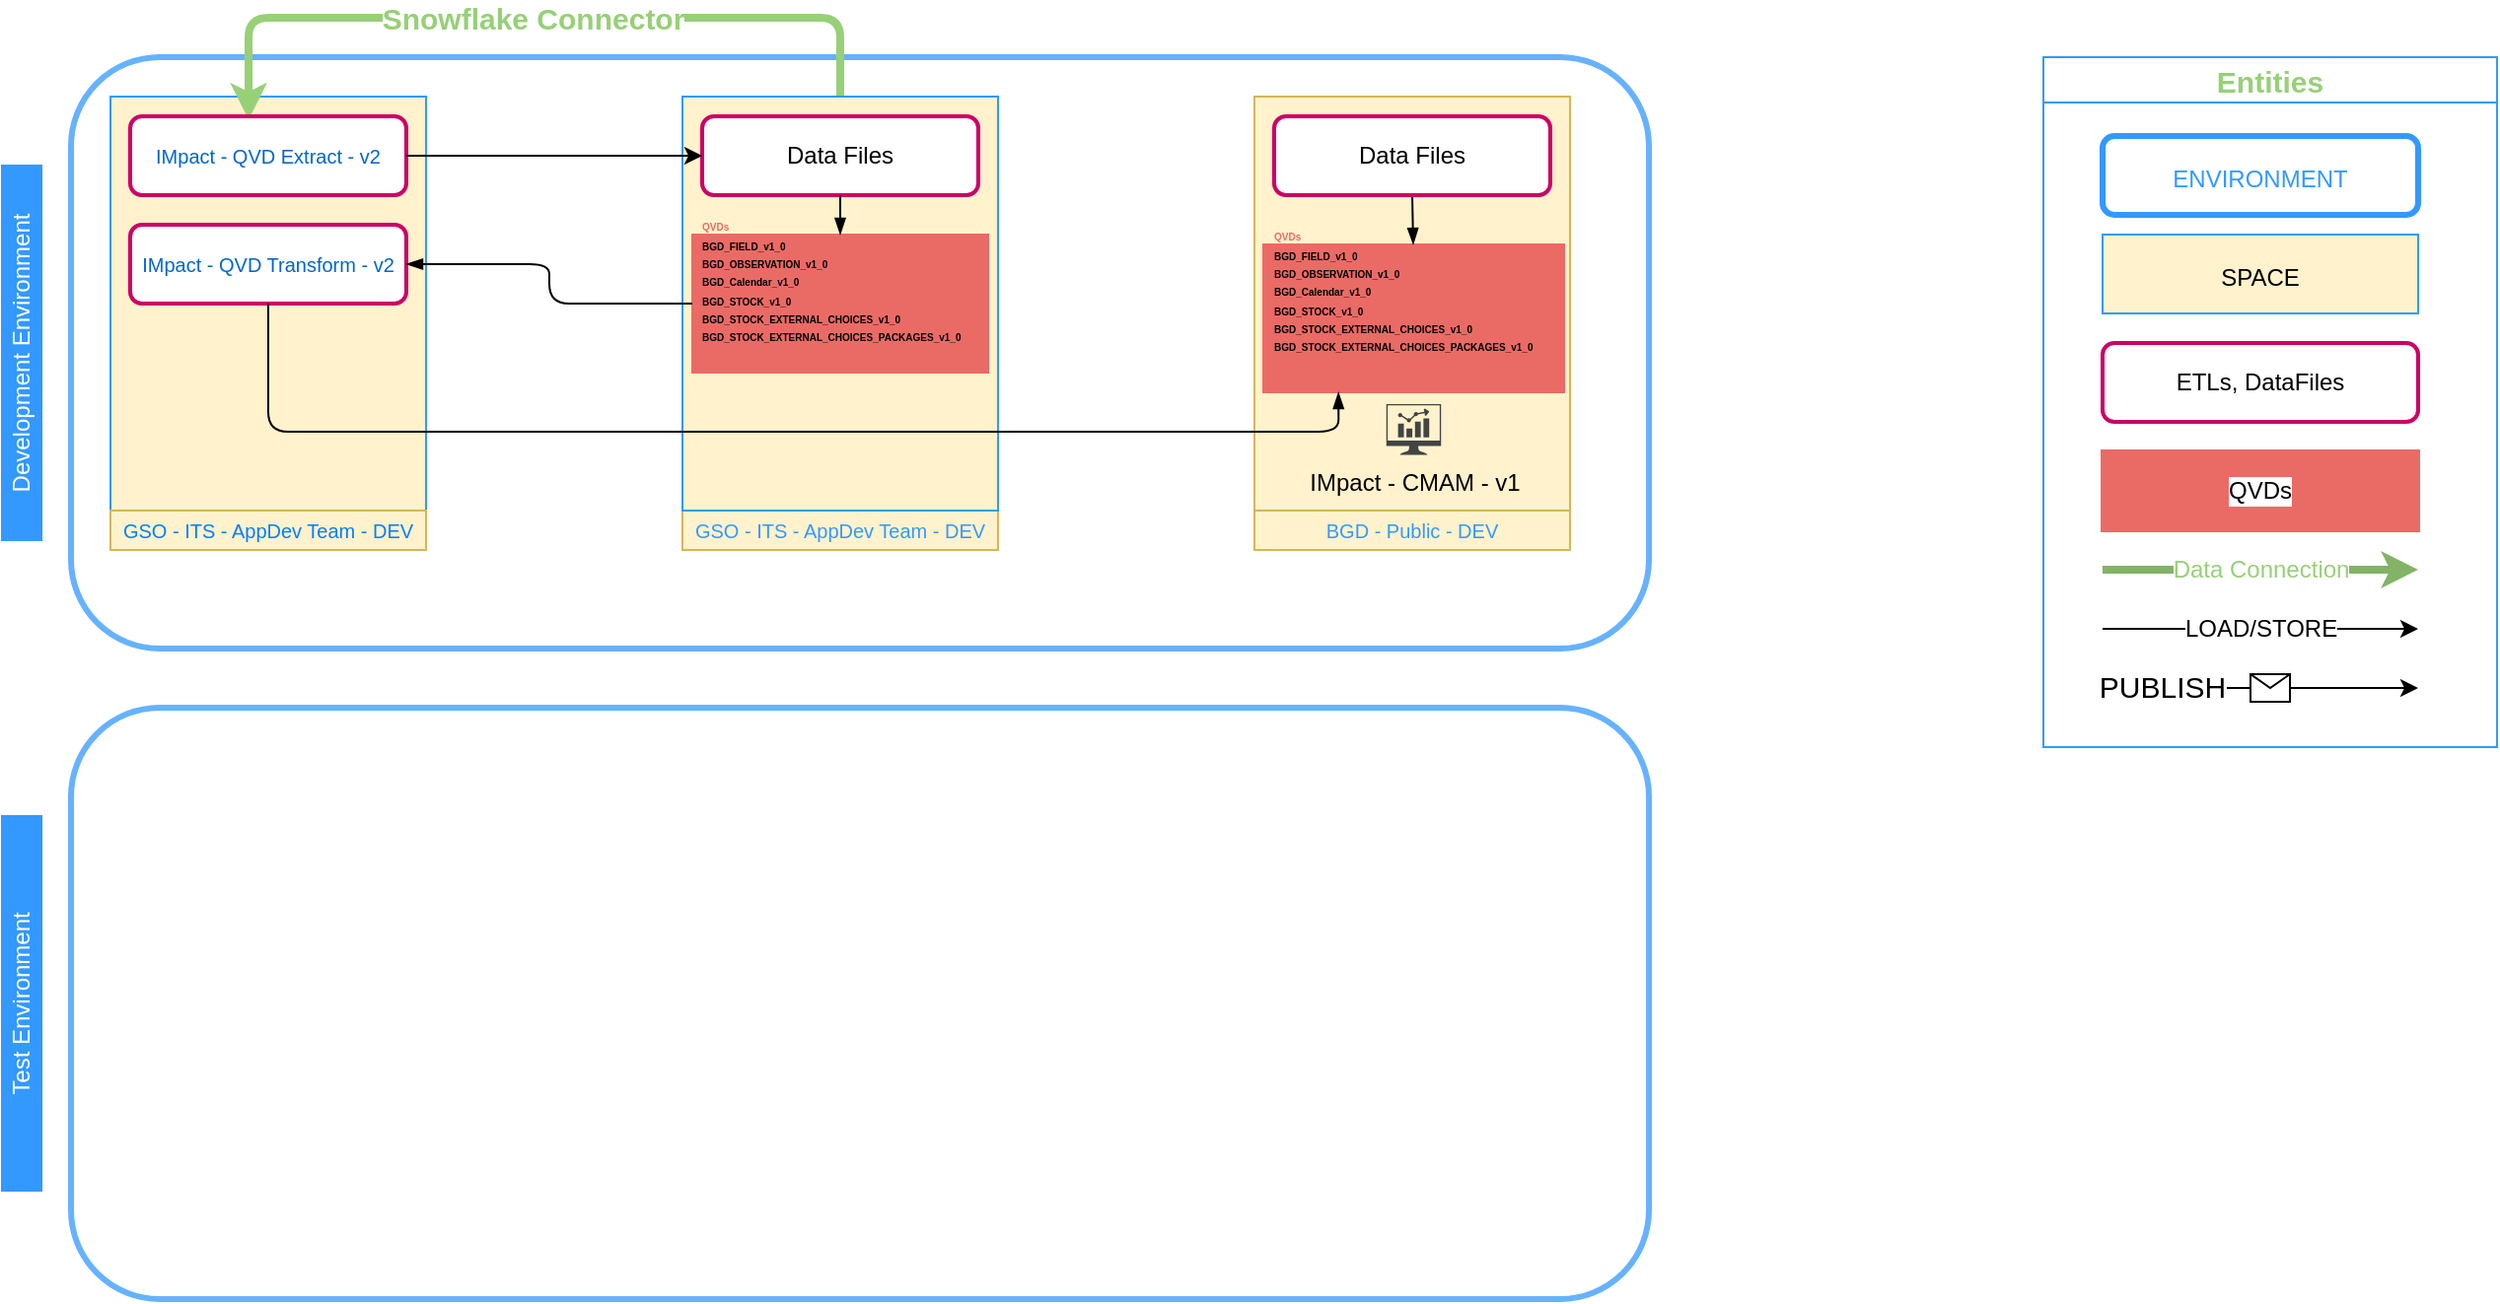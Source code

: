 <mxfile version="14.5.7" type="github">
  <diagram id="vaa92pbLD174g5OhY9mO" name="Page-1">
    <mxGraphModel dx="920" dy="552" grid="1" gridSize="10" guides="1" tooltips="1" connect="1" arrows="1" fold="1" page="1" pageScale="1" pageWidth="3300" pageHeight="4681" math="0" shadow="0">
      <root>
        <mxCell id="0" />
        <mxCell id="1" parent="0" />
        <mxCell id="cIO9dwuHijUFWXJYowMV-1" value="" style="rounded=1;whiteSpace=wrap;html=1;strokeWidth=3;fillColor=#FFFFFF;fontColor=#CC0066;strokeColor=#66B2FF;labelBackgroundColor=#ffffff;" parent="1" vertex="1">
          <mxGeometry x="100" y="40" width="800" height="300" as="geometry" />
        </mxCell>
        <mxCell id="cIO9dwuHijUFWXJYowMV-3" value="&lt;font color=&quot;#ffffff&quot;&gt;Development Environment&lt;/font&gt;" style="text;html=1;align=center;verticalAlign=middle;whiteSpace=wrap;rounded=0;direction=west;rotation=-90;strokeWidth=1;strokeColor=#3399FF;fillColor=#3399FF;" parent="1" vertex="1">
          <mxGeometry x="-20" y="180" width="190" height="20" as="geometry" />
        </mxCell>
        <mxCell id="cIO9dwuHijUFWXJYowMV-9" value="" style="group" parent="1" vertex="1" connectable="0">
          <mxGeometry x="110" y="60" width="180" height="210" as="geometry" />
        </mxCell>
        <mxCell id="cIO9dwuHijUFWXJYowMV-7" value="" style="rounded=0;whiteSpace=wrap;html=1;strokeWidth=1;fillColor=#fff2cc;strokeColor=#3399FF;" parent="cIO9dwuHijUFWXJYowMV-9" vertex="1">
          <mxGeometry x="10" width="160" height="210" as="geometry" />
        </mxCell>
        <mxCell id="cIO9dwuHijUFWXJYowMV-10" value="" style="rounded=1;whiteSpace=wrap;html=1;fillColor=#FFFFFF;strokeColor=#CC0066;strokeWidth=2;labelBackgroundColor=#ffffff;" parent="1" vertex="1">
          <mxGeometry x="130" y="125" width="140" height="40" as="geometry" />
        </mxCell>
        <mxCell id="cIO9dwuHijUFWXJYowMV-11" value="&lt;font color=&quot;#0066cc&quot; style=&quot;font-size: 10px&quot;&gt;IMpact - QVD Transform - v2&lt;br&gt;&lt;/font&gt;" style="text;html=1;strokeColor=none;fillColor=none;align=center;verticalAlign=middle;whiteSpace=wrap;rounded=0;direction=west;rotation=0;" parent="1" vertex="1">
          <mxGeometry x="105" y="135" width="190" height="20" as="geometry" />
        </mxCell>
        <mxCell id="cIO9dwuHijUFWXJYowMV-16" value="&lt;font color=&quot;#3399ff&quot;&gt;&lt;span style=&quot;font-size: 10px&quot;&gt;GSO - ITS - AppDev Team - DEV&lt;/span&gt;&lt;/font&gt;" style="text;html=1;strokeColor=#d6b656;align=center;verticalAlign=middle;whiteSpace=wrap;rounded=0;fillColor=#fff2cc;" parent="1" vertex="1">
          <mxGeometry x="410" y="270" width="160" height="20" as="geometry" />
        </mxCell>
        <mxCell id="cIO9dwuHijUFWXJYowMV-25" value="" style="endArrow=classic;html=1;exitX=0.5;exitY=0;exitDx=0;exitDy=0;entryX=0.438;entryY=0.056;entryDx=0;entryDy=0;entryPerimeter=0;strokeColor=#97D077;strokeWidth=4;" parent="1" source="cIO9dwuHijUFWXJYowMV-22" target="cIO9dwuHijUFWXJYowMV-7" edge="1">
          <mxGeometry relative="1" as="geometry">
            <mxPoint x="410" y="-10" as="sourcePoint" />
            <mxPoint x="200" y="20" as="targetPoint" />
            <Array as="points">
              <mxPoint x="490" y="20" />
              <mxPoint x="190" y="20" />
            </Array>
          </mxGeometry>
        </mxCell>
        <mxCell id="cIO9dwuHijUFWXJYowMV-26" value="Snowflake Connector" style="edgeLabel;resizable=0;html=1;align=center;verticalAlign=middle;fontColor=#97D077;fontSize=15;fontStyle=1" parent="cIO9dwuHijUFWXJYowMV-25" connectable="0" vertex="1">
          <mxGeometry relative="1" as="geometry" />
        </mxCell>
        <mxCell id="cIO9dwuHijUFWXJYowMV-8" value="&lt;font style=&quot;font-size: 10px&quot; color=&quot;#007fff&quot;&gt;GSO - ITS - AppDev Team - DEV&lt;/font&gt;" style="text;html=1;strokeColor=#d6b656;fillColor=#fff2cc;align=center;verticalAlign=middle;whiteSpace=wrap;rounded=0;" parent="1" vertex="1">
          <mxGeometry x="120" y="270" width="160" height="20" as="geometry" />
        </mxCell>
        <mxCell id="cIO9dwuHijUFWXJYowMV-2" value="" style="rounded=1;whiteSpace=wrap;html=1;fillColor=#FFFFFF;strokeColor=#CC0066;strokeWidth=2;labelBackgroundColor=#ffffff;" parent="1" vertex="1">
          <mxGeometry x="130" y="70" width="140" height="40" as="geometry" />
        </mxCell>
        <mxCell id="cIO9dwuHijUFWXJYowMV-4" value="&lt;font color=&quot;#0066cc&quot; style=&quot;font-size: 10px&quot;&gt;IMpact - QVD Extract - v2&lt;br&gt;&lt;/font&gt;" style="text;html=1;strokeColor=none;fillColor=none;align=center;verticalAlign=middle;whiteSpace=wrap;rounded=0;direction=west;rotation=0;" parent="1" vertex="1">
          <mxGeometry x="105" y="80" width="190" height="20" as="geometry" />
        </mxCell>
        <mxCell id="cIO9dwuHijUFWXJYowMV-41" value="&lt;font color=&quot;#3399ff&quot; style=&quot;font-size: 12px&quot;&gt;ENVIRONMENT&lt;/font&gt;" style="rounded=1;whiteSpace=wrap;html=1;strokeColor=#3399FF;strokeWidth=3;fillColor=#ffffff;fontSize=15;fontColor=#97D077;" parent="1" vertex="1">
          <mxGeometry x="1130" y="80" width="160" height="40" as="geometry" />
        </mxCell>
        <mxCell id="cIO9dwuHijUFWXJYowMV-42" value="&lt;font style=&quot;font-size: 12px&quot;&gt;SPACE&lt;/font&gt;" style="rounded=0;whiteSpace=wrap;html=1;strokeWidth=1;fillColor=#fff2cc;fontSize=15;strokeColor=#3399FF;" parent="1" vertex="1">
          <mxGeometry x="1130" y="130" width="160" height="40" as="geometry" />
        </mxCell>
        <mxCell id="cIO9dwuHijUFWXJYowMV-43" value="ETLs, DataFiles" style="rounded=1;whiteSpace=wrap;html=1;fillColor=#FFFFFF;strokeColor=#CC0066;strokeWidth=2;labelBackgroundColor=#ffffff;" parent="1" vertex="1">
          <mxGeometry x="1130" y="185" width="160" height="40" as="geometry" />
        </mxCell>
        <mxCell id="cIO9dwuHijUFWXJYowMV-50" value="Entities" style="swimlane;strokeColor=#3399FF;strokeWidth=1;fillColor=#ffffff;fontSize=15;fontColor=#97D077;startSize=23;" parent="1" vertex="1">
          <mxGeometry x="1100" y="40" width="230" height="350" as="geometry" />
        </mxCell>
        <mxCell id="52IjQ0Bezjnn7iR6LX3U-1" value="QVDs" style="rounded=0;whiteSpace=wrap;html=1;strokeWidth=2;labelBackgroundColor=#ffffff;fillColor=#EA6B66;strokeColor=#EA6B66;" vertex="1" parent="cIO9dwuHijUFWXJYowMV-50">
          <mxGeometry x="30" y="200" width="160" height="40" as="geometry" />
        </mxCell>
        <mxCell id="cIO9dwuHijUFWXJYowMV-48" value="" style="endArrow=classic;html=1;strokeColor=#82b366;strokeWidth=4;fontSize=15;fontColor=#97D077;fillColor=#d5e8d4;" parent="cIO9dwuHijUFWXJYowMV-50" edge="1">
          <mxGeometry relative="1" as="geometry">
            <mxPoint x="30" y="260" as="sourcePoint" />
            <mxPoint x="190" y="260" as="targetPoint" />
          </mxGeometry>
        </mxCell>
        <mxCell id="cIO9dwuHijUFWXJYowMV-49" value="&lt;font style=&quot;font-size: 12px&quot;&gt;Data Connection&lt;/font&gt;" style="edgeLabel;resizable=0;html=1;align=center;verticalAlign=middle;fontColor=#97D077;" parent="cIO9dwuHijUFWXJYowMV-48" connectable="0" vertex="1">
          <mxGeometry relative="1" as="geometry" />
        </mxCell>
        <mxCell id="52IjQ0Bezjnn7iR6LX3U-2" value="" style="endArrow=classic;html=1;strokeWidth=1;fontSize=15;fontColor=#97D077;fillColor=#d5e8d4;" edge="1" parent="cIO9dwuHijUFWXJYowMV-50">
          <mxGeometry relative="1" as="geometry">
            <mxPoint x="30" y="290" as="sourcePoint" />
            <mxPoint x="190" y="290" as="targetPoint" />
          </mxGeometry>
        </mxCell>
        <mxCell id="52IjQ0Bezjnn7iR6LX3U-3" value="&lt;font style=&quot;font-size: 12px&quot; color=&quot;#000000&quot;&gt;LOAD/STORE&lt;/font&gt;" style="edgeLabel;resizable=0;html=1;align=center;verticalAlign=middle;fontColor=#97D077;" connectable="0" vertex="1" parent="52IjQ0Bezjnn7iR6LX3U-2">
          <mxGeometry relative="1" as="geometry" />
        </mxCell>
        <mxCell id="52IjQ0Bezjnn7iR6LX3U-17" value="" style="endArrow=classic;html=1;strokeColor=#000000;strokeWidth=1;fontSize=15;fontColor=#97D077;" edge="1" parent="cIO9dwuHijUFWXJYowMV-50">
          <mxGeometry relative="1" as="geometry">
            <mxPoint x="40" y="320" as="sourcePoint" />
            <mxPoint x="190" y="320" as="targetPoint" />
          </mxGeometry>
        </mxCell>
        <mxCell id="52IjQ0Bezjnn7iR6LX3U-18" value="" style="shape=message;html=1;outlineConnect=0;" vertex="1" parent="52IjQ0Bezjnn7iR6LX3U-17">
          <mxGeometry width="20" height="14" relative="1" as="geometry">
            <mxPoint x="-10" y="-7" as="offset" />
          </mxGeometry>
        </mxCell>
        <mxCell id="52IjQ0Bezjnn7iR6LX3U-19" value="&lt;font color=&quot;#000000&quot;&gt;PUBLISH&lt;/font&gt;" style="edgeLabel;html=1;align=center;verticalAlign=middle;resizable=0;points=[];fontSize=15;fontColor=#97D077;" vertex="1" connectable="0" parent="52IjQ0Bezjnn7iR6LX3U-17">
          <mxGeometry x="-0.736" y="1" relative="1" as="geometry">
            <mxPoint as="offset" />
          </mxGeometry>
        </mxCell>
        <mxCell id="52IjQ0Bezjnn7iR6LX3U-6" value="" style="rounded=1;whiteSpace=wrap;html=1;strokeWidth=3;fillColor=#FFFFFF;fontColor=#CC0066;strokeColor=#66B2FF;labelBackgroundColor=#ffffff;" vertex="1" parent="1">
          <mxGeometry x="100" y="370" width="800" height="300" as="geometry" />
        </mxCell>
        <mxCell id="52IjQ0Bezjnn7iR6LX3U-7" value="&lt;font color=&quot;#ffffff&quot;&gt;Test Environment&lt;/font&gt;" style="text;html=1;align=center;verticalAlign=middle;whiteSpace=wrap;rounded=0;direction=west;rotation=-90;strokeWidth=1;strokeColor=#3399FF;fillColor=#3399FF;" vertex="1" parent="1">
          <mxGeometry x="-20" y="510" width="190" height="20" as="geometry" />
        </mxCell>
        <mxCell id="52IjQ0Bezjnn7iR6LX3U-29" value="" style="group" vertex="1" connectable="0" parent="1">
          <mxGeometry x="410" y="60" width="160" height="210" as="geometry" />
        </mxCell>
        <mxCell id="cIO9dwuHijUFWXJYowMV-22" value="" style="rounded=0;whiteSpace=wrap;html=1;strokeWidth=1;fillColor=#fff2cc;strokeColor=#3399FF;" parent="52IjQ0Bezjnn7iR6LX3U-29" vertex="1">
          <mxGeometry width="160" height="210" as="geometry" />
        </mxCell>
        <mxCell id="cIO9dwuHijUFWXJYowMV-28" value="&lt;h1 style=&quot;font-size: 5px&quot;&gt;&lt;font color=&quot;#ea6b66&quot; style=&quot;font-size: 5px&quot;&gt;QVDs&lt;/font&gt;&lt;/h1&gt;&lt;h1 style=&quot;font-size: 5px&quot;&gt;&lt;font style=&quot;font-size: 5px&quot;&gt;BGD_FIELD_v1_0&lt;/font&gt;&lt;/h1&gt;&lt;h1 style=&quot;font-size: 5px&quot;&gt;&lt;font style=&quot;font-size: 5px&quot;&gt;BGD_OBSERVATION_v1_0&lt;/font&gt;&lt;/h1&gt;&lt;h1 style=&quot;font-size: 5px&quot;&gt;&lt;font style=&quot;font-size: 5px&quot;&gt;BGD_Calendar_v1_0&lt;/font&gt;&lt;/h1&gt;&lt;h1 style=&quot;font-size: 5px&quot;&gt;&lt;font style=&quot;font-size: 5px&quot;&gt;BGD_STOCK_v1_0&lt;/font&gt;&lt;/h1&gt;&lt;h1 style=&quot;font-size: 5px&quot;&gt;&lt;font style=&quot;font-size: 5px&quot;&gt;BGD_STOCK_EXTERNAL_CHOICES_v1_0&lt;/font&gt;&lt;/h1&gt;&lt;h1 style=&quot;font-size: 5px&quot;&gt;&lt;font style=&quot;font-size: 5px&quot;&gt;BGD_STOCK_EXTERNAL_CHOICES_PACKAGES_v1_0&lt;/font&gt;&lt;/h1&gt;&lt;p&gt;&lt;/p&gt;" style="text;html=1;spacing=5;spacingTop=-20;whiteSpace=wrap;overflow=hidden;rounded=0;strokeColor=#EA6B66;fillColor=#EA6B66;" parent="52IjQ0Bezjnn7iR6LX3U-29" vertex="1">
          <mxGeometry x="5" y="70" width="150" height="70" as="geometry" />
        </mxCell>
        <mxCell id="cIO9dwuHijUFWXJYowMV-5" value="Data Files" style="rounded=1;whiteSpace=wrap;html=1;fillColor=#FFFFFF;strokeColor=#CC0066;strokeWidth=2;labelBackgroundColor=#ffffff;" parent="52IjQ0Bezjnn7iR6LX3U-29" vertex="1">
          <mxGeometry x="10" y="10" width="140" height="40" as="geometry" />
        </mxCell>
        <mxCell id="52IjQ0Bezjnn7iR6LX3U-22" style="edgeStyle=elbowEdgeStyle;rounded=1;orthogonalLoop=1;jettySize=auto;html=1;exitX=0.5;exitY=1;exitDx=0;exitDy=0;entryX=0.5;entryY=0;entryDx=0;entryDy=0;startArrow=none;startFill=0;endArrow=blockThin;endFill=1;strokeColor=#000000;strokeWidth=1;fontSize=15;fontColor=#97D077;" edge="1" parent="52IjQ0Bezjnn7iR6LX3U-29" source="cIO9dwuHijUFWXJYowMV-5" target="cIO9dwuHijUFWXJYowMV-28">
          <mxGeometry relative="1" as="geometry" />
        </mxCell>
        <mxCell id="52IjQ0Bezjnn7iR6LX3U-30" style="edgeStyle=elbowEdgeStyle;rounded=1;orthogonalLoop=1;jettySize=auto;html=1;exitX=0;exitY=0.5;exitDx=0;exitDy=0;startArrow=none;startFill=0;endArrow=blockThin;endFill=1;strokeColor=#000000;strokeWidth=1;fontSize=15;fontColor=#97D077;" edge="1" parent="1" source="cIO9dwuHijUFWXJYowMV-28" target="cIO9dwuHijUFWXJYowMV-10">
          <mxGeometry relative="1" as="geometry" />
        </mxCell>
        <mxCell id="cIO9dwuHijUFWXJYowMV-14" style="edgeStyle=orthogonalEdgeStyle;rounded=0;orthogonalLoop=1;jettySize=auto;html=1;exitX=1;exitY=0.5;exitDx=0;exitDy=0;" parent="1" source="cIO9dwuHijUFWXJYowMV-2" target="cIO9dwuHijUFWXJYowMV-5" edge="1">
          <mxGeometry relative="1" as="geometry" />
        </mxCell>
        <mxCell id="cIO9dwuHijUFWXJYowMV-38" value="" style="group;fillColor=#fff2cc;strokeColor=#d6b656;container=0;" parent="1" vertex="1" connectable="0">
          <mxGeometry x="700" y="60" width="160" height="230" as="geometry" />
        </mxCell>
        <mxCell id="cIO9dwuHijUFWXJYowMV-35" value="IMpact - CMAM - v1" style="pointerEvents=1;shadow=0;dashed=0;html=1;strokeColor=none;fillColor=#434445;aspect=fixed;labelPosition=center;verticalLabelPosition=bottom;verticalAlign=top;align=center;outlineConnect=0;shape=mxgraph.vvd.nsx_dashboard;" parent="1" vertex="1">
          <mxGeometry x="766.88" y="216" width="27.74" height="25.8" as="geometry" />
        </mxCell>
        <mxCell id="52IjQ0Bezjnn7iR6LX3U-21" value="&lt;h1 style=&quot;font-size: 5px&quot;&gt;&lt;font color=&quot;#ea6b66&quot; style=&quot;font-size: 5px&quot;&gt;QVDs&lt;/font&gt;&lt;/h1&gt;&lt;h1 style=&quot;font-size: 5px&quot;&gt;&lt;font style=&quot;font-size: 5px&quot;&gt;BGD_FIELD_v1_0&lt;/font&gt;&lt;/h1&gt;&lt;h1 style=&quot;font-size: 5px&quot;&gt;&lt;font style=&quot;font-size: 5px&quot;&gt;BGD_OBSERVATION_v1_0&lt;/font&gt;&lt;/h1&gt;&lt;h1 style=&quot;font-size: 5px&quot;&gt;&lt;font style=&quot;font-size: 5px&quot;&gt;BGD_Calendar_v1_0&lt;/font&gt;&lt;/h1&gt;&lt;h1 style=&quot;font-size: 5px&quot;&gt;&lt;font style=&quot;font-size: 5px&quot;&gt;BGD_STOCK_v1_0&lt;/font&gt;&lt;/h1&gt;&lt;h1 style=&quot;font-size: 5px&quot;&gt;&lt;font style=&quot;font-size: 5px&quot;&gt;BGD_STOCK_EXTERNAL_CHOICES_v1_0&lt;/font&gt;&lt;/h1&gt;&lt;h1 style=&quot;font-size: 5px&quot;&gt;&lt;font style=&quot;font-size: 5px&quot;&gt;BGD_STOCK_EXTERNAL_CHOICES_PACKAGES_v1_0&lt;/font&gt;&lt;/h1&gt;&lt;p&gt;&lt;/p&gt;" style="text;html=1;spacing=5;spacingTop=-20;whiteSpace=wrap;overflow=hidden;rounded=0;strokeColor=#EA6B66;fillColor=#EA6B66;" vertex="1" parent="1">
          <mxGeometry x="704.5" y="135" width="152.5" height="75" as="geometry" />
        </mxCell>
        <mxCell id="52IjQ0Bezjnn7iR6LX3U-26" value="&lt;font color=&quot;#3399ff&quot;&gt;&lt;span style=&quot;font-size: 10px&quot;&gt;BGD - Public - DEV&lt;/span&gt;&lt;/font&gt;" style="text;html=1;strokeColor=#d6b656;align=center;verticalAlign=middle;whiteSpace=wrap;rounded=0;fillColor=#fff2cc;" vertex="1" parent="1">
          <mxGeometry x="700" y="270" width="160" height="20" as="geometry" />
        </mxCell>
        <mxCell id="52IjQ0Bezjnn7iR6LX3U-32" style="edgeStyle=elbowEdgeStyle;rounded=1;orthogonalLoop=1;jettySize=auto;html=1;exitX=0.5;exitY=1;exitDx=0;exitDy=0;entryX=0.5;entryY=0;entryDx=0;entryDy=0;startArrow=none;startFill=0;endArrow=blockThin;endFill=1;strokeColor=#000000;strokeWidth=1;fontSize=15;fontColor=#97D077;" edge="1" parent="1" source="52IjQ0Bezjnn7iR6LX3U-31" target="52IjQ0Bezjnn7iR6LX3U-21">
          <mxGeometry relative="1" as="geometry" />
        </mxCell>
        <mxCell id="52IjQ0Bezjnn7iR6LX3U-31" value="Data Files" style="rounded=1;whiteSpace=wrap;html=1;fillColor=#FFFFFF;strokeColor=#CC0066;strokeWidth=2;labelBackgroundColor=#ffffff;" vertex="1" parent="1">
          <mxGeometry x="710" y="70" width="140" height="40" as="geometry" />
        </mxCell>
        <mxCell id="52IjQ0Bezjnn7iR6LX3U-28" style="edgeStyle=elbowEdgeStyle;rounded=1;orthogonalLoop=1;jettySize=auto;html=1;exitX=0.5;exitY=1;exitDx=0;exitDy=0;startArrow=none;startFill=0;endArrow=blockThin;endFill=1;strokeColor=#000000;strokeWidth=1;fontSize=15;fontColor=#97D077;entryX=0.25;entryY=1;entryDx=0;entryDy=0;" edge="1" parent="1" source="cIO9dwuHijUFWXJYowMV-10" target="52IjQ0Bezjnn7iR6LX3U-21">
          <mxGeometry relative="1" as="geometry">
            <Array as="points">
              <mxPoint x="640" y="230" />
              <mxPoint x="630" y="240" />
              <mxPoint x="200" y="210" />
              <mxPoint x="330" y="190" />
              <mxPoint x="320" y="200" />
              <mxPoint x="310" y="220" />
            </Array>
          </mxGeometry>
        </mxCell>
      </root>
    </mxGraphModel>
  </diagram>
</mxfile>
